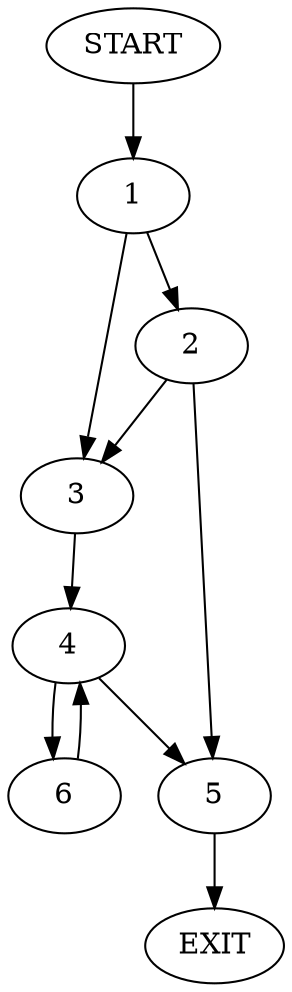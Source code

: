 digraph {
0 [label="START"]
7 [label="EXIT"]
0 -> 1
1 -> 2
1 -> 3
3 -> 4
2 -> 5
2 -> 3
5 -> 7
4 -> 5
4 -> 6
6 -> 4
}
